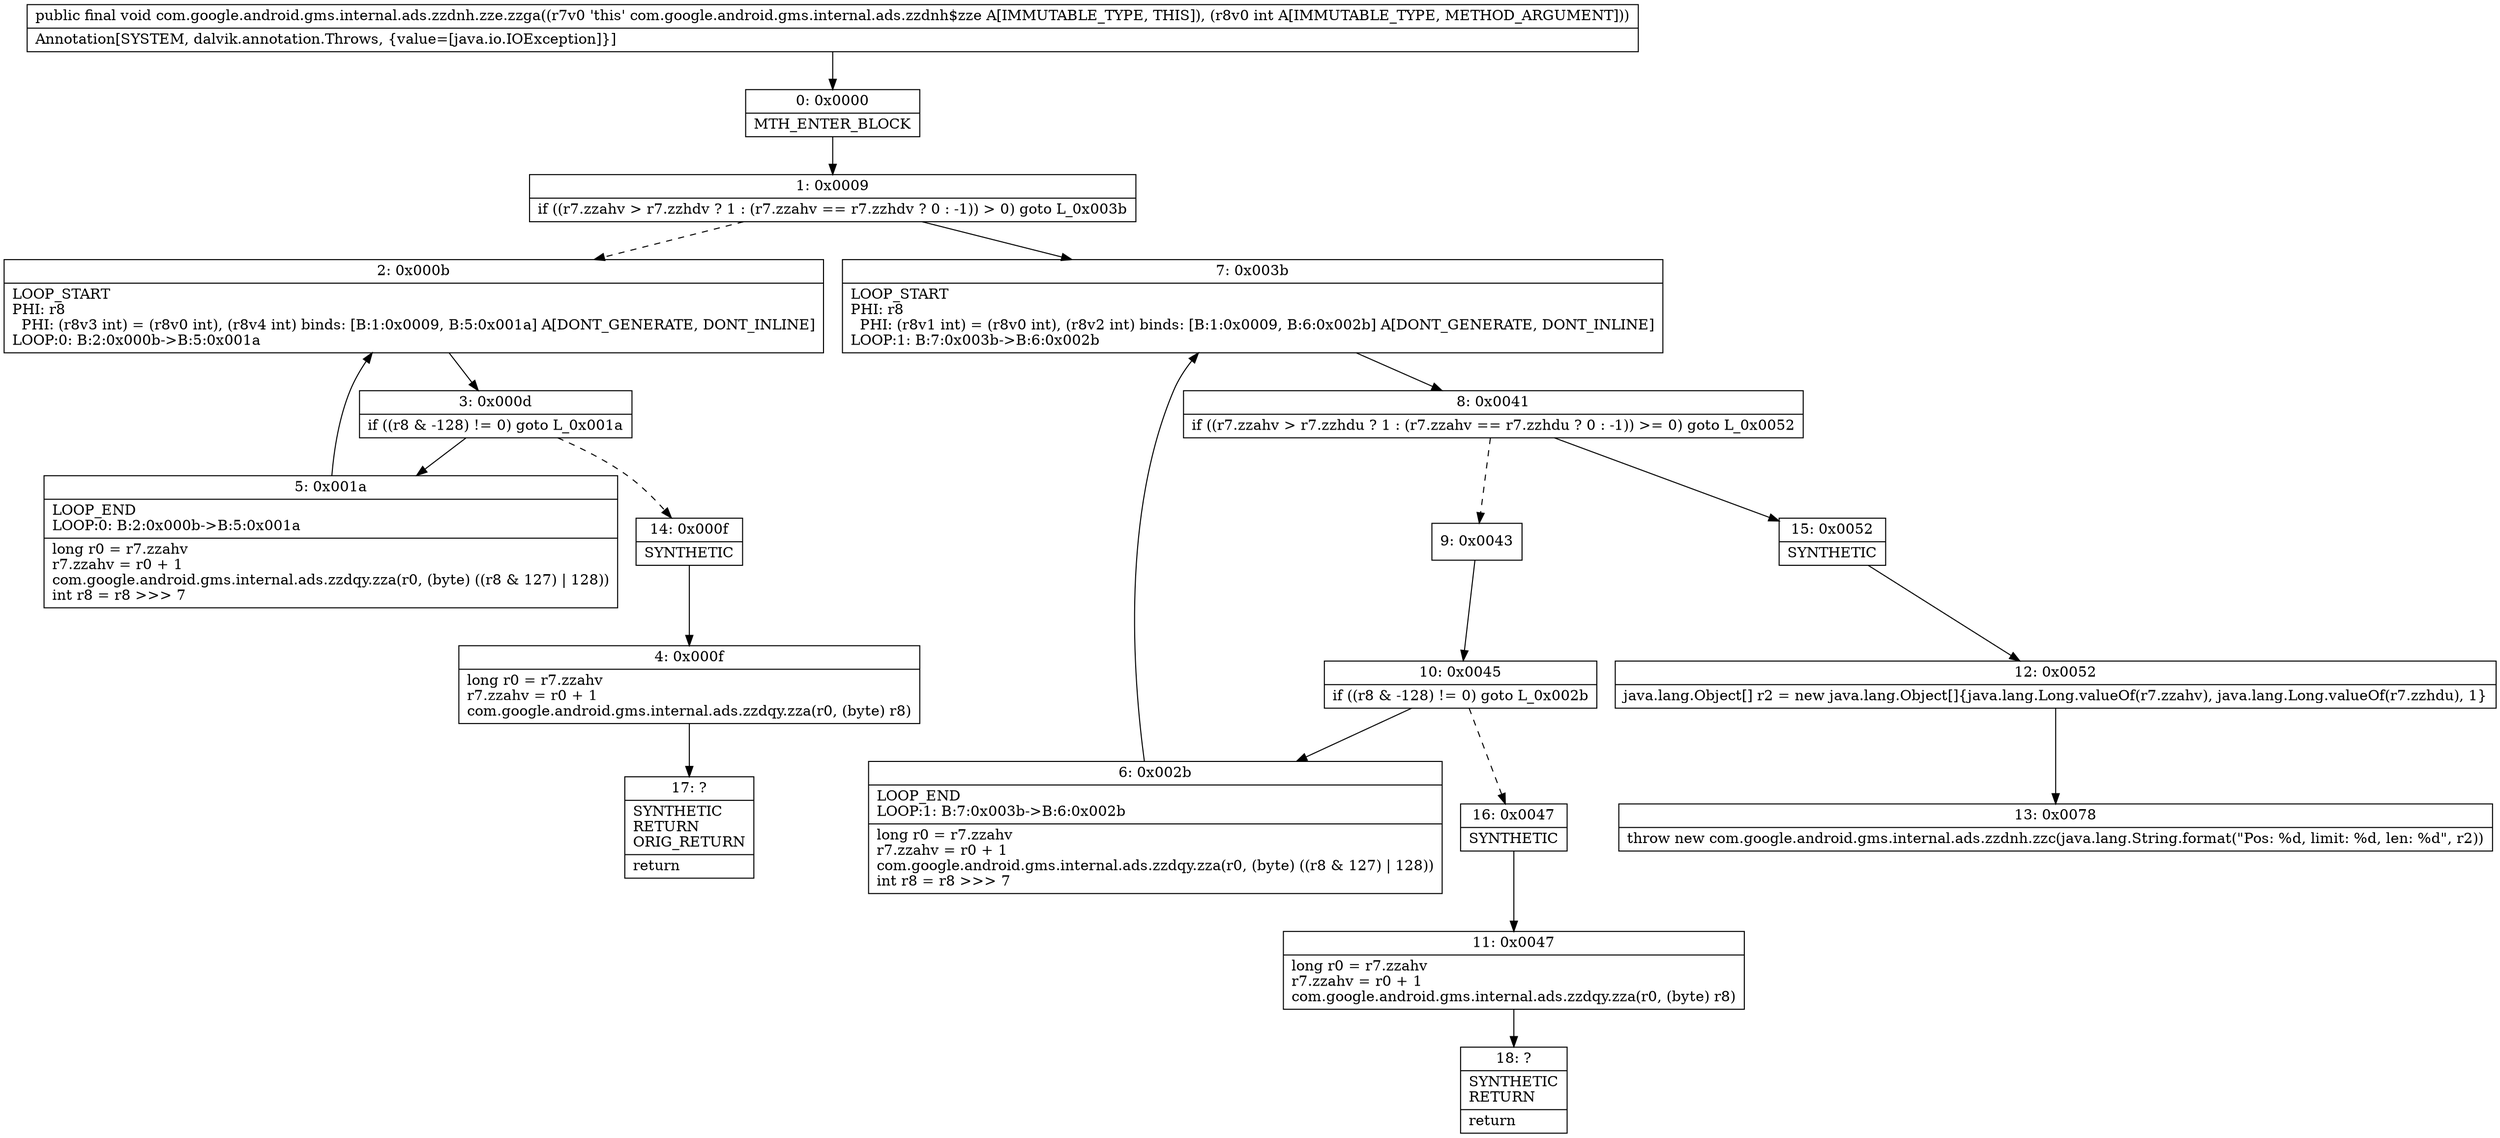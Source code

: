 digraph "CFG forcom.google.android.gms.internal.ads.zzdnh.zze.zzga(I)V" {
Node_0 [shape=record,label="{0\:\ 0x0000|MTH_ENTER_BLOCK\l}"];
Node_1 [shape=record,label="{1\:\ 0x0009|if ((r7.zzahv \> r7.zzhdv ? 1 : (r7.zzahv == r7.zzhdv ? 0 : \-1)) \> 0) goto L_0x003b\l}"];
Node_2 [shape=record,label="{2\:\ 0x000b|LOOP_START\lPHI: r8 \l  PHI: (r8v3 int) = (r8v0 int), (r8v4 int) binds: [B:1:0x0009, B:5:0x001a] A[DONT_GENERATE, DONT_INLINE]\lLOOP:0: B:2:0x000b\-\>B:5:0x001a\l}"];
Node_3 [shape=record,label="{3\:\ 0x000d|if ((r8 & \-128) != 0) goto L_0x001a\l}"];
Node_4 [shape=record,label="{4\:\ 0x000f|long r0 = r7.zzahv\lr7.zzahv = r0 + 1\lcom.google.android.gms.internal.ads.zzdqy.zza(r0, (byte) r8)\l}"];
Node_5 [shape=record,label="{5\:\ 0x001a|LOOP_END\lLOOP:0: B:2:0x000b\-\>B:5:0x001a\l|long r0 = r7.zzahv\lr7.zzahv = r0 + 1\lcom.google.android.gms.internal.ads.zzdqy.zza(r0, (byte) ((r8 & 127) \| 128))\lint r8 = r8 \>\>\> 7\l}"];
Node_6 [shape=record,label="{6\:\ 0x002b|LOOP_END\lLOOP:1: B:7:0x003b\-\>B:6:0x002b\l|long r0 = r7.zzahv\lr7.zzahv = r0 + 1\lcom.google.android.gms.internal.ads.zzdqy.zza(r0, (byte) ((r8 & 127) \| 128))\lint r8 = r8 \>\>\> 7\l}"];
Node_7 [shape=record,label="{7\:\ 0x003b|LOOP_START\lPHI: r8 \l  PHI: (r8v1 int) = (r8v0 int), (r8v2 int) binds: [B:1:0x0009, B:6:0x002b] A[DONT_GENERATE, DONT_INLINE]\lLOOP:1: B:7:0x003b\-\>B:6:0x002b\l}"];
Node_8 [shape=record,label="{8\:\ 0x0041|if ((r7.zzahv \> r7.zzhdu ? 1 : (r7.zzahv == r7.zzhdu ? 0 : \-1)) \>= 0) goto L_0x0052\l}"];
Node_9 [shape=record,label="{9\:\ 0x0043}"];
Node_10 [shape=record,label="{10\:\ 0x0045|if ((r8 & \-128) != 0) goto L_0x002b\l}"];
Node_11 [shape=record,label="{11\:\ 0x0047|long r0 = r7.zzahv\lr7.zzahv = r0 + 1\lcom.google.android.gms.internal.ads.zzdqy.zza(r0, (byte) r8)\l}"];
Node_12 [shape=record,label="{12\:\ 0x0052|java.lang.Object[] r2 = new java.lang.Object[]\{java.lang.Long.valueOf(r7.zzahv), java.lang.Long.valueOf(r7.zzhdu), 1\}\l}"];
Node_13 [shape=record,label="{13\:\ 0x0078|throw new com.google.android.gms.internal.ads.zzdnh.zzc(java.lang.String.format(\"Pos: %d, limit: %d, len: %d\", r2))\l}"];
Node_14 [shape=record,label="{14\:\ 0x000f|SYNTHETIC\l}"];
Node_15 [shape=record,label="{15\:\ 0x0052|SYNTHETIC\l}"];
Node_16 [shape=record,label="{16\:\ 0x0047|SYNTHETIC\l}"];
Node_17 [shape=record,label="{17\:\ ?|SYNTHETIC\lRETURN\lORIG_RETURN\l|return\l}"];
Node_18 [shape=record,label="{18\:\ ?|SYNTHETIC\lRETURN\l|return\l}"];
MethodNode[shape=record,label="{public final void com.google.android.gms.internal.ads.zzdnh.zze.zzga((r7v0 'this' com.google.android.gms.internal.ads.zzdnh$zze A[IMMUTABLE_TYPE, THIS]), (r8v0 int A[IMMUTABLE_TYPE, METHOD_ARGUMENT]))  | Annotation[SYSTEM, dalvik.annotation.Throws, \{value=[java.io.IOException]\}]\l}"];
MethodNode -> Node_0;
Node_0 -> Node_1;
Node_1 -> Node_2[style=dashed];
Node_1 -> Node_7;
Node_2 -> Node_3;
Node_3 -> Node_5;
Node_3 -> Node_14[style=dashed];
Node_4 -> Node_17;
Node_5 -> Node_2;
Node_6 -> Node_7;
Node_7 -> Node_8;
Node_8 -> Node_9[style=dashed];
Node_8 -> Node_15;
Node_9 -> Node_10;
Node_10 -> Node_6;
Node_10 -> Node_16[style=dashed];
Node_11 -> Node_18;
Node_12 -> Node_13;
Node_14 -> Node_4;
Node_15 -> Node_12;
Node_16 -> Node_11;
}

